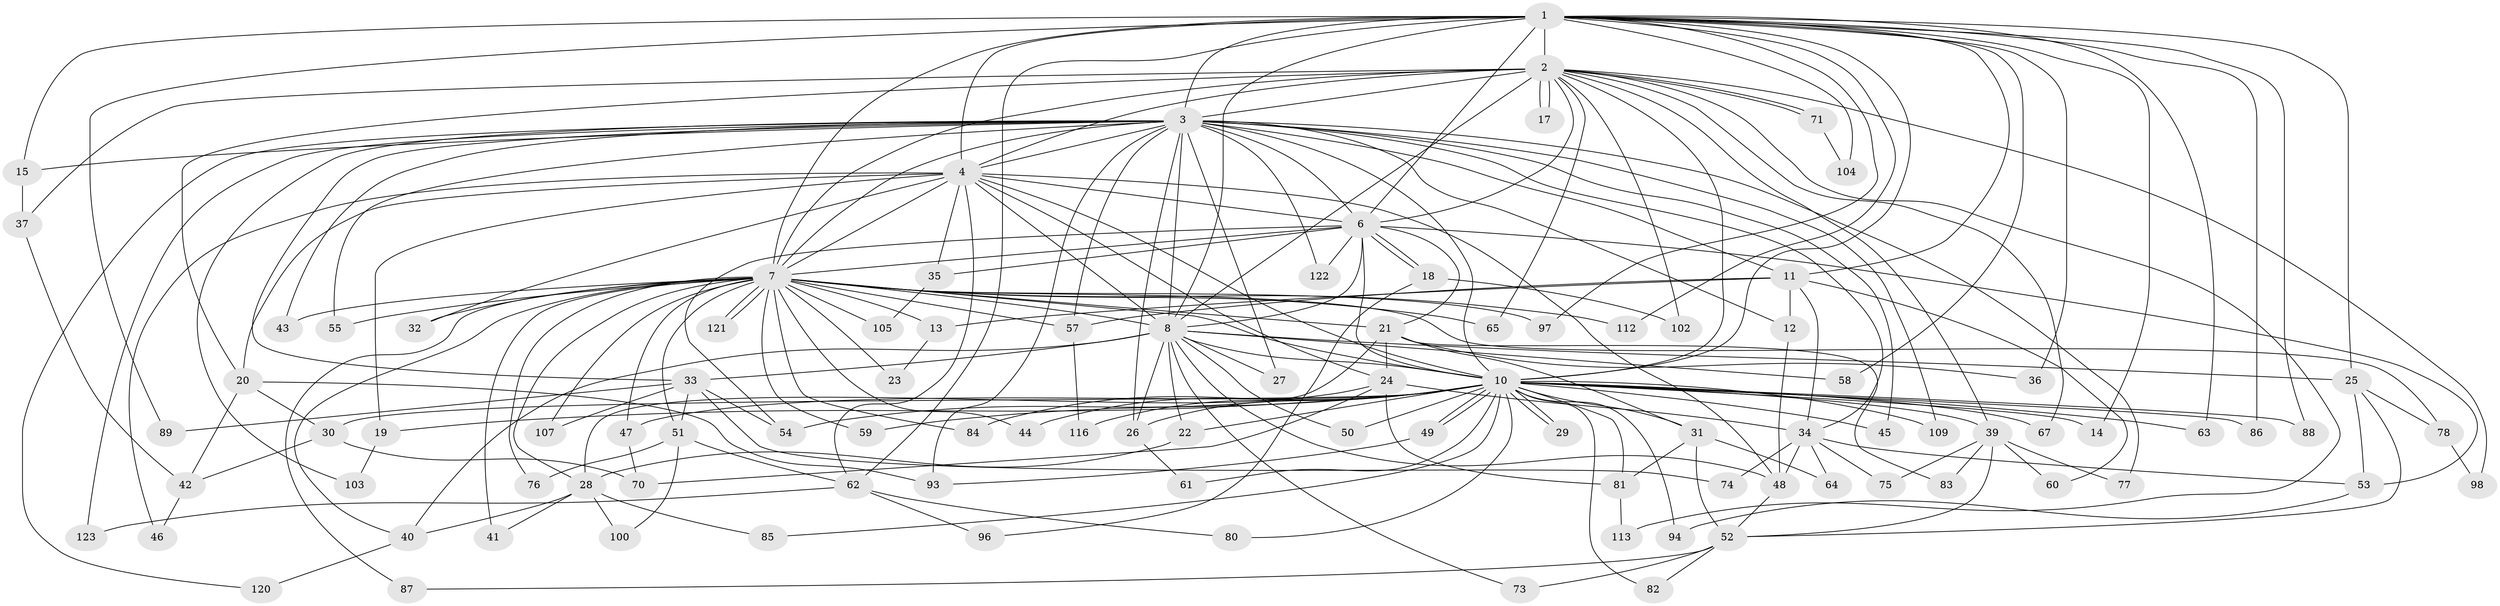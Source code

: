 // original degree distribution, {20: 0.024390243902439025, 23: 0.008130081300813009, 15: 0.008130081300813009, 17: 0.008130081300813009, 36: 0.008130081300813009, 19: 0.008130081300813009, 13: 0.008130081300813009, 40: 0.008130081300813009, 8: 0.024390243902439025, 3: 0.14634146341463414, 2: 0.5853658536585366, 4: 0.08130081300813008, 5: 0.04065040650406504, 7: 0.016260162601626018, 6: 0.024390243902439025}
// Generated by graph-tools (version 1.1) at 2025/41/03/06/25 10:41:41]
// undirected, 98 vertices, 224 edges
graph export_dot {
graph [start="1"]
  node [color=gray90,style=filled];
  1 [super="+9"];
  2 [super="+56"];
  3 [super="+5"];
  4 [super="+119"];
  6 [super="+16"];
  7 [super="+38"];
  8 [super="+111"];
  10 [super="+101"];
  11 [super="+117"];
  12 [super="+99"];
  13;
  14;
  15;
  17;
  18;
  19;
  20;
  21;
  22;
  23;
  24 [super="+108"];
  25;
  26;
  27;
  28 [super="+115"];
  29;
  30 [super="+66"];
  31 [super="+110"];
  32;
  33 [super="+95"];
  34 [super="+72"];
  35;
  36;
  37;
  39 [super="+91"];
  40 [super="+118"];
  41;
  42;
  43;
  44;
  45;
  46;
  47 [super="+79"];
  48;
  49;
  50;
  51 [super="+69"];
  52 [super="+68"];
  53 [super="+92"];
  54;
  55;
  57 [super="+114"];
  58;
  59;
  60;
  61;
  62;
  63;
  64;
  65;
  67;
  70;
  71;
  73;
  74;
  75;
  76;
  77;
  78;
  80;
  81 [super="+90"];
  82;
  83;
  84;
  85;
  86;
  87;
  88;
  89;
  93 [super="+106"];
  94;
  96;
  97;
  98;
  100;
  102;
  103;
  104;
  105;
  107;
  109;
  112;
  113;
  116;
  120;
  121;
  122;
  123;
  1 -- 2 [weight=2];
  1 -- 3 [weight=4];
  1 -- 4 [weight=2];
  1 -- 6 [weight=2];
  1 -- 7 [weight=2];
  1 -- 8 [weight=2];
  1 -- 10 [weight=3];
  1 -- 15;
  1 -- 36;
  1 -- 58;
  1 -- 62;
  1 -- 63;
  1 -- 86;
  1 -- 88;
  1 -- 89;
  1 -- 104;
  1 -- 112;
  1 -- 97;
  1 -- 11;
  1 -- 14;
  1 -- 25;
  2 -- 3 [weight=3];
  2 -- 4;
  2 -- 6;
  2 -- 7;
  2 -- 8;
  2 -- 10;
  2 -- 17;
  2 -- 17;
  2 -- 20;
  2 -- 37;
  2 -- 39;
  2 -- 65;
  2 -- 71;
  2 -- 71;
  2 -- 98;
  2 -- 113;
  2 -- 67;
  2 -- 102;
  3 -- 4 [weight=2];
  3 -- 6 [weight=2];
  3 -- 7 [weight=2];
  3 -- 8 [weight=2];
  3 -- 10 [weight=2];
  3 -- 12;
  3 -- 26;
  3 -- 27;
  3 -- 33;
  3 -- 34;
  3 -- 43;
  3 -- 55;
  3 -- 93;
  3 -- 103;
  3 -- 109;
  3 -- 120;
  3 -- 123;
  3 -- 11 [weight=2];
  3 -- 45;
  3 -- 77;
  3 -- 15;
  3 -- 122;
  3 -- 57;
  4 -- 6 [weight=2];
  4 -- 7;
  4 -- 8;
  4 -- 10;
  4 -- 19;
  4 -- 20;
  4 -- 24;
  4 -- 32;
  4 -- 35;
  4 -- 46;
  4 -- 48;
  4 -- 62;
  6 -- 7;
  6 -- 8;
  6 -- 10;
  6 -- 18;
  6 -- 18;
  6 -- 21;
  6 -- 35;
  6 -- 53;
  6 -- 54;
  6 -- 122;
  7 -- 8;
  7 -- 10;
  7 -- 13;
  7 -- 21;
  7 -- 23;
  7 -- 28;
  7 -- 32;
  7 -- 40;
  7 -- 41;
  7 -- 43;
  7 -- 44;
  7 -- 47;
  7 -- 51;
  7 -- 55;
  7 -- 57;
  7 -- 59;
  7 -- 65;
  7 -- 76;
  7 -- 78;
  7 -- 84;
  7 -- 87;
  7 -- 97;
  7 -- 105;
  7 -- 107;
  7 -- 112;
  7 -- 121;
  7 -- 121;
  8 -- 10;
  8 -- 22;
  8 -- 25;
  8 -- 27;
  8 -- 33;
  8 -- 48;
  8 -- 50;
  8 -- 58;
  8 -- 73;
  8 -- 40;
  8 -- 26;
  10 -- 14;
  10 -- 19;
  10 -- 22;
  10 -- 26;
  10 -- 29;
  10 -- 29;
  10 -- 30;
  10 -- 31;
  10 -- 39 [weight=2];
  10 -- 44;
  10 -- 45;
  10 -- 47;
  10 -- 49;
  10 -- 49;
  10 -- 50;
  10 -- 59;
  10 -- 61;
  10 -- 63;
  10 -- 67;
  10 -- 80;
  10 -- 81;
  10 -- 82;
  10 -- 84;
  10 -- 85;
  10 -- 86;
  10 -- 88;
  10 -- 94;
  10 -- 109;
  10 -- 116;
  11 -- 12;
  11 -- 13;
  11 -- 34;
  11 -- 57;
  11 -- 60;
  12 -- 48;
  13 -- 23;
  15 -- 37;
  18 -- 96;
  18 -- 102;
  19 -- 103;
  20 -- 30;
  20 -- 42;
  20 -- 93;
  21 -- 24;
  21 -- 28;
  21 -- 31;
  21 -- 36;
  21 -- 83;
  22 -- 28;
  24 -- 54;
  24 -- 70;
  24 -- 81;
  24 -- 34;
  25 -- 52;
  25 -- 78;
  25 -- 53;
  26 -- 61;
  28 -- 40;
  28 -- 41;
  28 -- 85;
  28 -- 100;
  30 -- 70;
  30 -- 42;
  31 -- 64;
  31 -- 81;
  31 -- 52;
  33 -- 51;
  33 -- 74;
  33 -- 89;
  33 -- 107;
  33 -- 54;
  34 -- 53;
  34 -- 64;
  34 -- 74;
  34 -- 75;
  34 -- 48;
  35 -- 105;
  37 -- 42;
  39 -- 60;
  39 -- 75;
  39 -- 77;
  39 -- 83;
  39 -- 52;
  40 -- 120;
  42 -- 46;
  47 -- 70;
  48 -- 52;
  49 -- 93;
  51 -- 100;
  51 -- 62;
  51 -- 76;
  52 -- 73;
  52 -- 82;
  52 -- 87;
  53 -- 94;
  57 -- 116;
  62 -- 80;
  62 -- 96;
  62 -- 123;
  71 -- 104;
  78 -- 98;
  81 -- 113;
}
